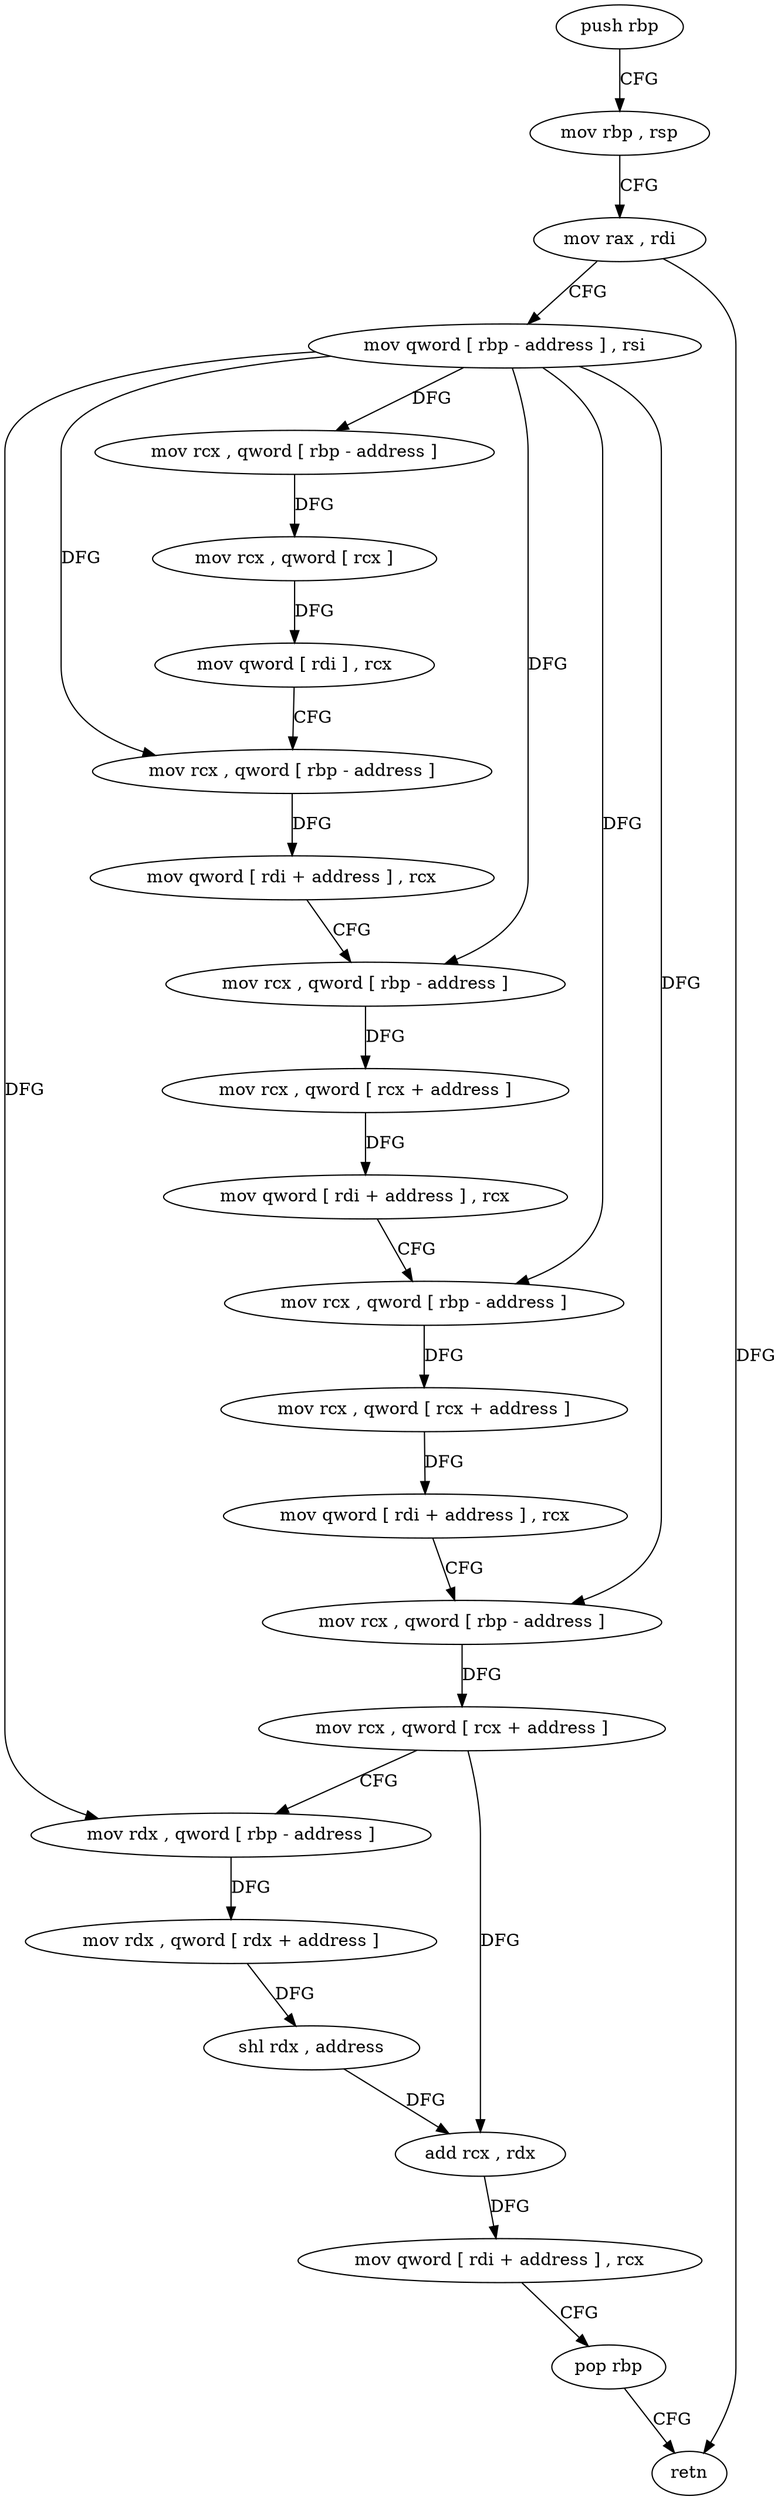 digraph "func" {
"198048" [label = "push rbp" ]
"198049" [label = "mov rbp , rsp" ]
"198052" [label = "mov rax , rdi" ]
"198055" [label = "mov qword [ rbp - address ] , rsi" ]
"198059" [label = "mov rcx , qword [ rbp - address ]" ]
"198063" [label = "mov rcx , qword [ rcx ]" ]
"198066" [label = "mov qword [ rdi ] , rcx" ]
"198069" [label = "mov rcx , qword [ rbp - address ]" ]
"198073" [label = "mov qword [ rdi + address ] , rcx" ]
"198077" [label = "mov rcx , qword [ rbp - address ]" ]
"198081" [label = "mov rcx , qword [ rcx + address ]" ]
"198085" [label = "mov qword [ rdi + address ] , rcx" ]
"198089" [label = "mov rcx , qword [ rbp - address ]" ]
"198093" [label = "mov rcx , qword [ rcx + address ]" ]
"198097" [label = "mov qword [ rdi + address ] , rcx" ]
"198101" [label = "mov rcx , qword [ rbp - address ]" ]
"198105" [label = "mov rcx , qword [ rcx + address ]" ]
"198109" [label = "mov rdx , qword [ rbp - address ]" ]
"198113" [label = "mov rdx , qword [ rdx + address ]" ]
"198117" [label = "shl rdx , address" ]
"198121" [label = "add rcx , rdx" ]
"198124" [label = "mov qword [ rdi + address ] , rcx" ]
"198128" [label = "pop rbp" ]
"198129" [label = "retn" ]
"198048" -> "198049" [ label = "CFG" ]
"198049" -> "198052" [ label = "CFG" ]
"198052" -> "198055" [ label = "CFG" ]
"198052" -> "198129" [ label = "DFG" ]
"198055" -> "198059" [ label = "DFG" ]
"198055" -> "198069" [ label = "DFG" ]
"198055" -> "198077" [ label = "DFG" ]
"198055" -> "198089" [ label = "DFG" ]
"198055" -> "198101" [ label = "DFG" ]
"198055" -> "198109" [ label = "DFG" ]
"198059" -> "198063" [ label = "DFG" ]
"198063" -> "198066" [ label = "DFG" ]
"198066" -> "198069" [ label = "CFG" ]
"198069" -> "198073" [ label = "DFG" ]
"198073" -> "198077" [ label = "CFG" ]
"198077" -> "198081" [ label = "DFG" ]
"198081" -> "198085" [ label = "DFG" ]
"198085" -> "198089" [ label = "CFG" ]
"198089" -> "198093" [ label = "DFG" ]
"198093" -> "198097" [ label = "DFG" ]
"198097" -> "198101" [ label = "CFG" ]
"198101" -> "198105" [ label = "DFG" ]
"198105" -> "198109" [ label = "CFG" ]
"198105" -> "198121" [ label = "DFG" ]
"198109" -> "198113" [ label = "DFG" ]
"198113" -> "198117" [ label = "DFG" ]
"198117" -> "198121" [ label = "DFG" ]
"198121" -> "198124" [ label = "DFG" ]
"198124" -> "198128" [ label = "CFG" ]
"198128" -> "198129" [ label = "CFG" ]
}

